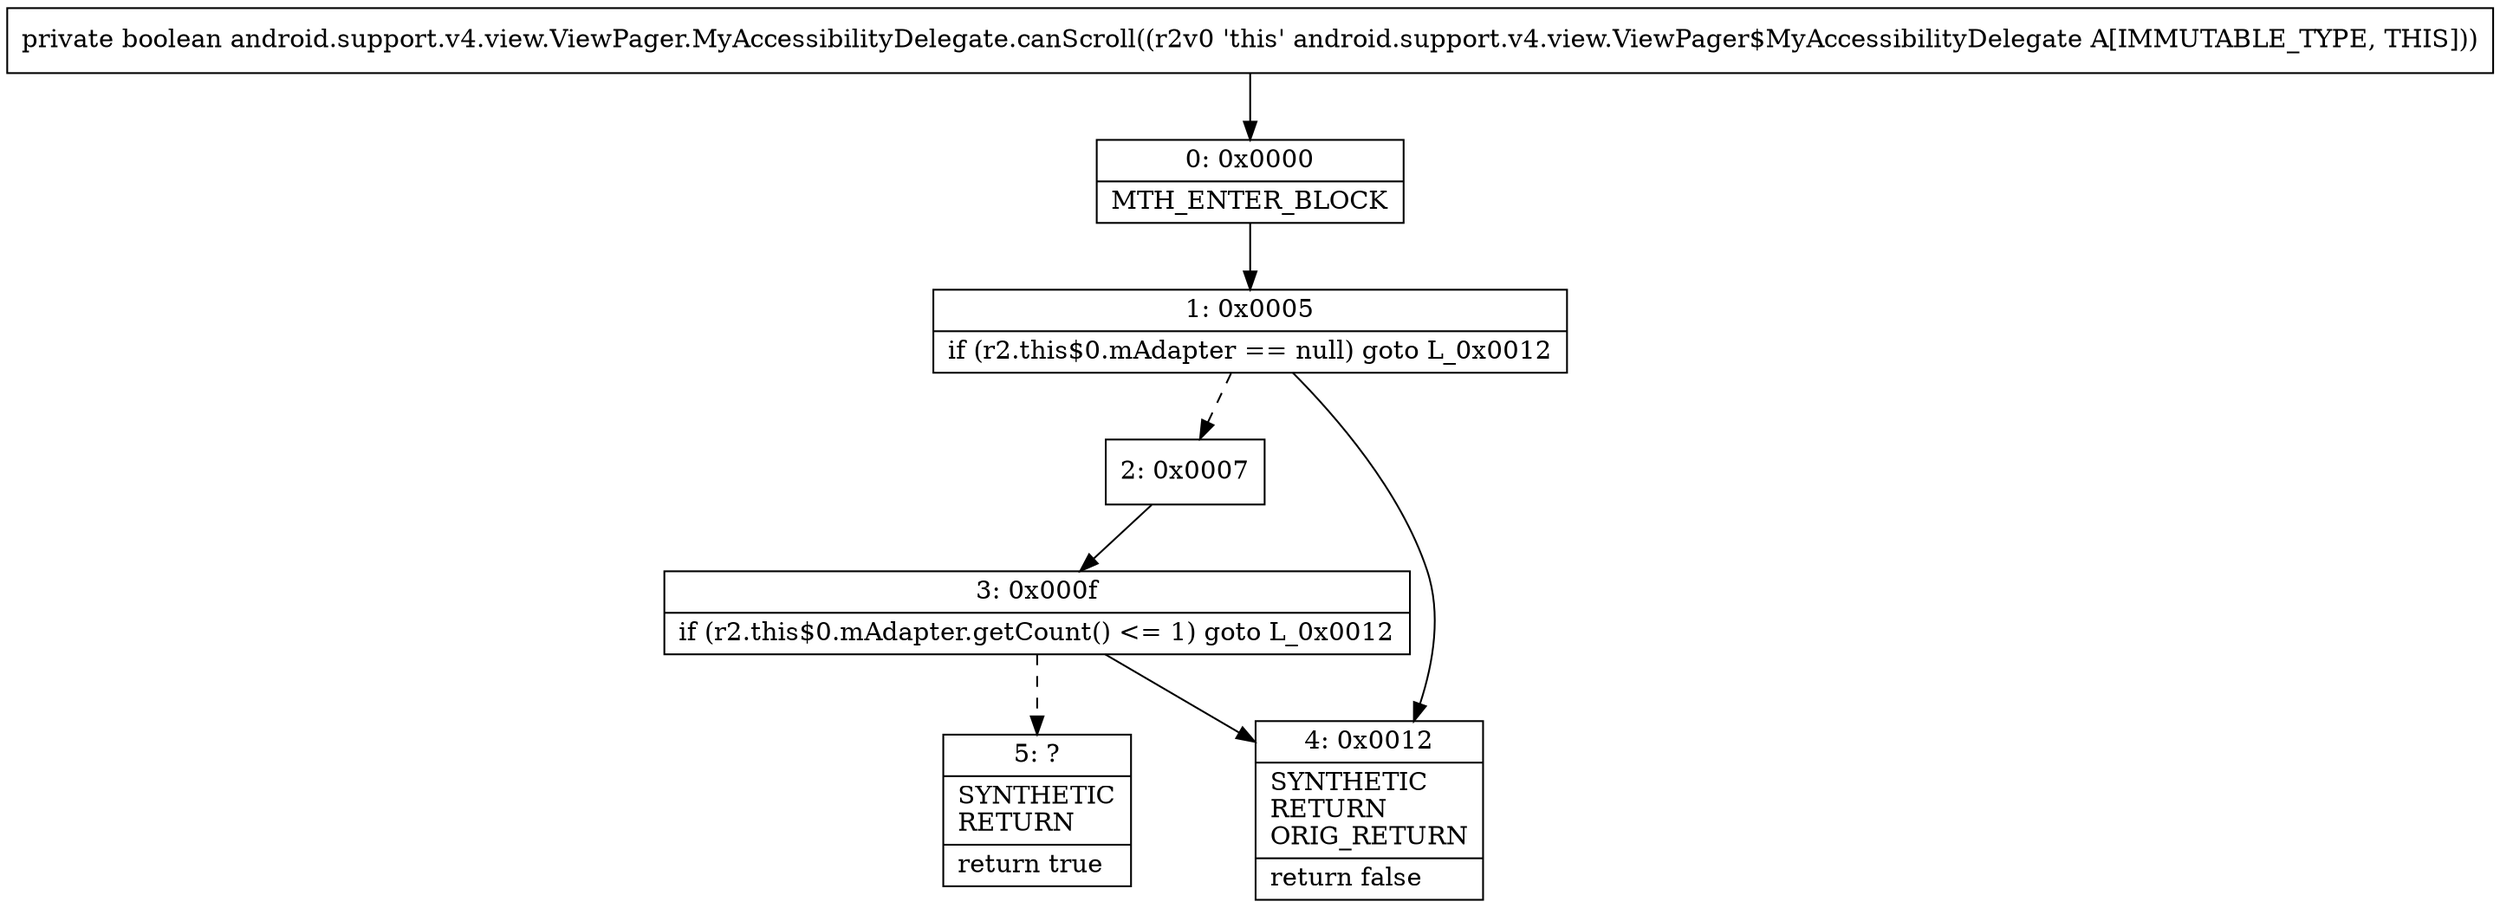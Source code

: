digraph "CFG forandroid.support.v4.view.ViewPager.MyAccessibilityDelegate.canScroll()Z" {
Node_0 [shape=record,label="{0\:\ 0x0000|MTH_ENTER_BLOCK\l}"];
Node_1 [shape=record,label="{1\:\ 0x0005|if (r2.this$0.mAdapter == null) goto L_0x0012\l}"];
Node_2 [shape=record,label="{2\:\ 0x0007}"];
Node_3 [shape=record,label="{3\:\ 0x000f|if (r2.this$0.mAdapter.getCount() \<= 1) goto L_0x0012\l}"];
Node_4 [shape=record,label="{4\:\ 0x0012|SYNTHETIC\lRETURN\lORIG_RETURN\l|return false\l}"];
Node_5 [shape=record,label="{5\:\ ?|SYNTHETIC\lRETURN\l|return true\l}"];
MethodNode[shape=record,label="{private boolean android.support.v4.view.ViewPager.MyAccessibilityDelegate.canScroll((r2v0 'this' android.support.v4.view.ViewPager$MyAccessibilityDelegate A[IMMUTABLE_TYPE, THIS])) }"];
MethodNode -> Node_0;
Node_0 -> Node_1;
Node_1 -> Node_2[style=dashed];
Node_1 -> Node_4;
Node_2 -> Node_3;
Node_3 -> Node_4;
Node_3 -> Node_5[style=dashed];
}

